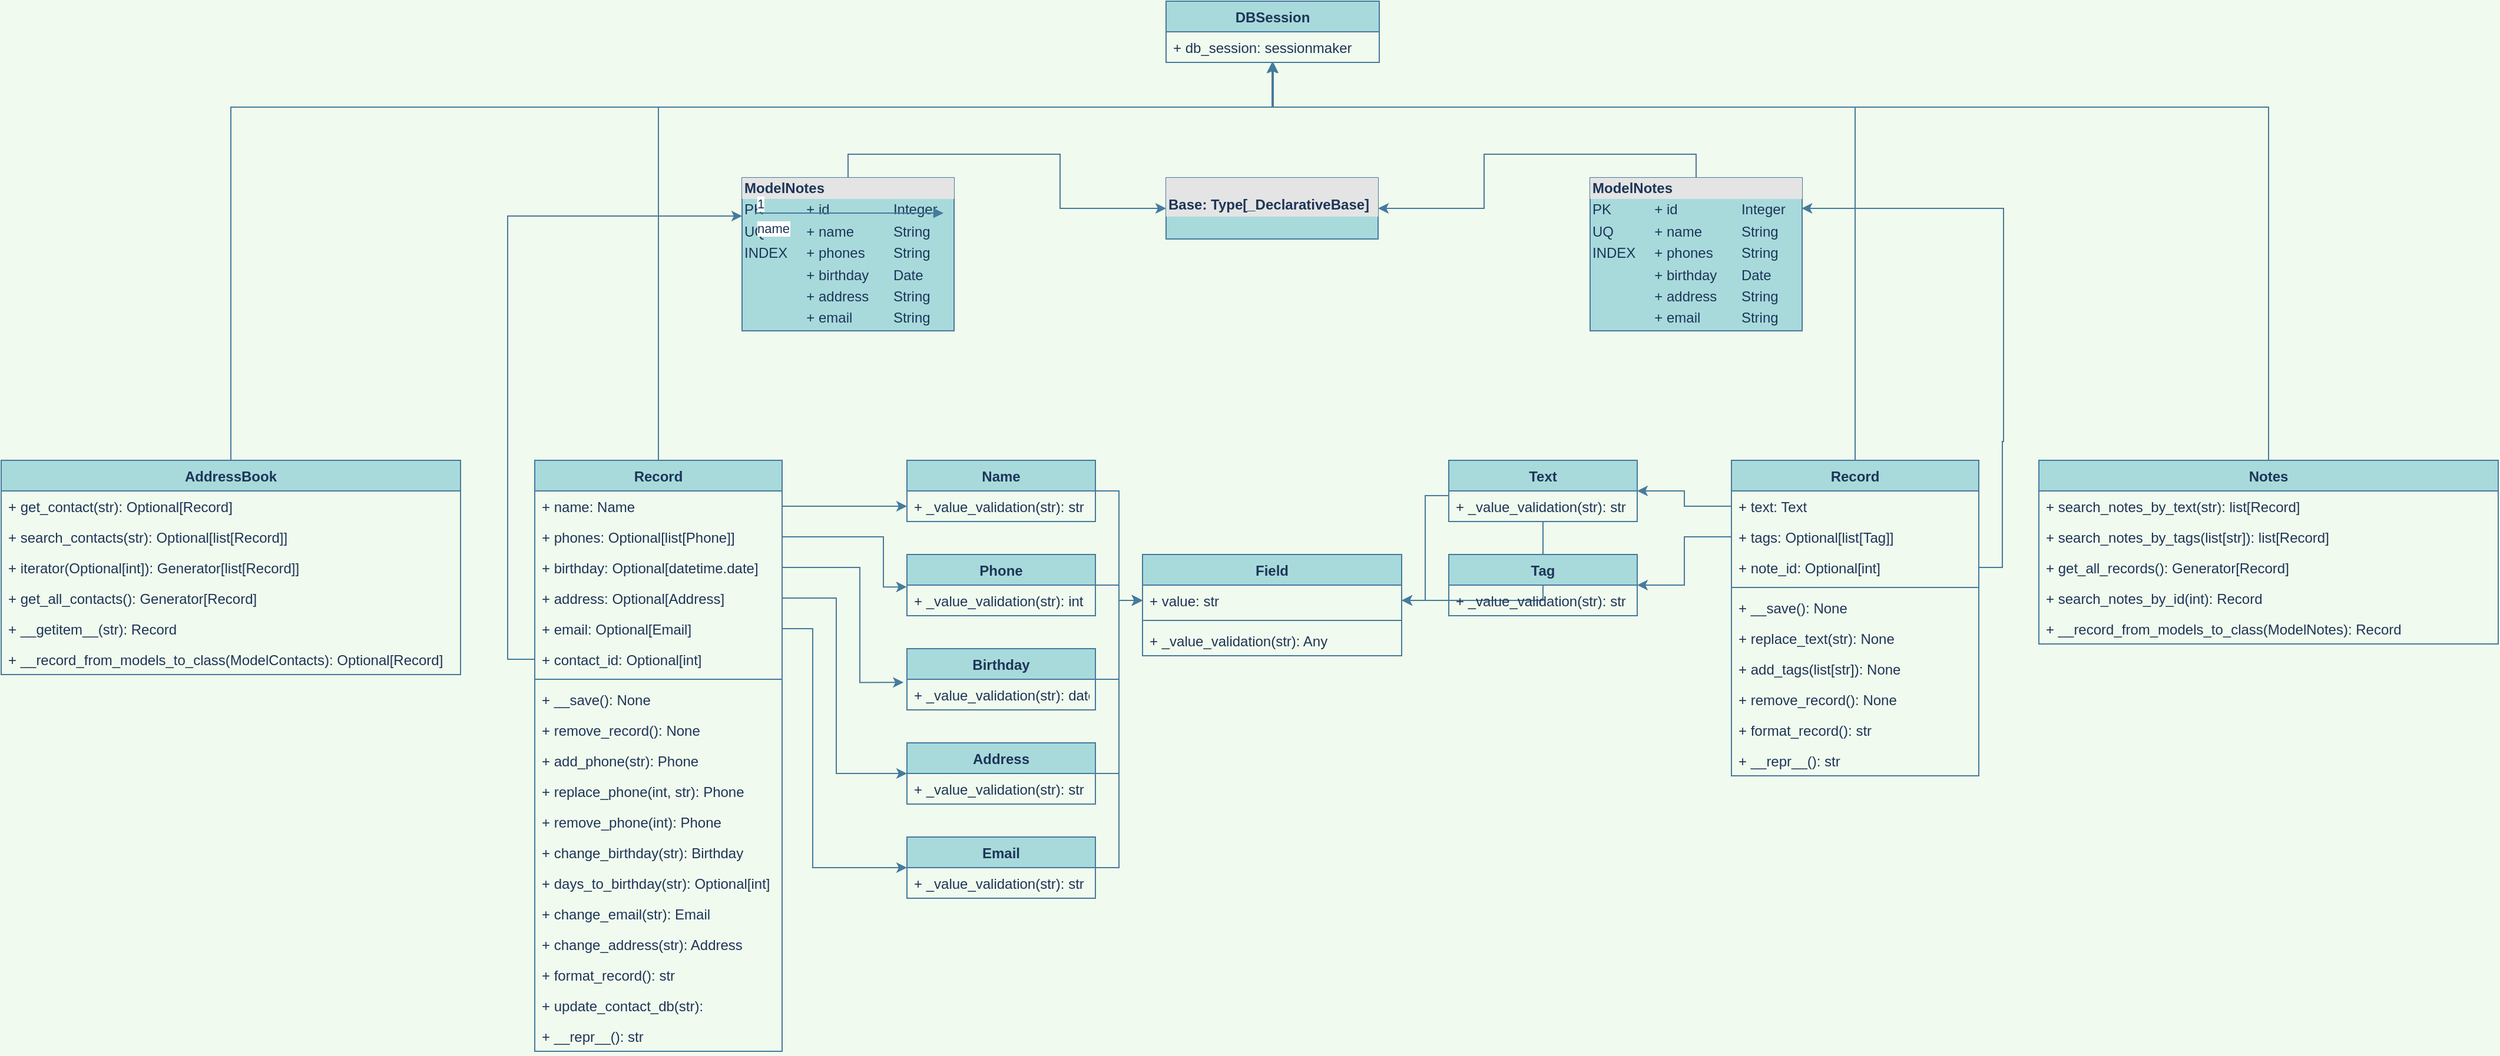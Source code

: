 <mxfile version="20.6.0" type="device"><diagram id="C5RBs43oDa-KdzZeNtuy" name="Page-1"><mxGraphModel dx="4287" dy="3099" grid="1" gridSize="10" guides="1" tooltips="1" connect="1" arrows="1" fold="1" page="1" pageScale="1" pageWidth="827" pageHeight="1169" background="#F1FAEE" math="0" shadow="0"><root><mxCell id="WIyWlLk6GJQsqaUBKTNV-0"/><mxCell id="WIyWlLk6GJQsqaUBKTNV-1" parent="WIyWlLk6GJQsqaUBKTNV-0"/><mxCell id="evgxuK5tAMG5qSB0Gubk-179" value="Field" style="swimlane;fontStyle=1;align=center;verticalAlign=top;childLayout=stackLayout;horizontal=1;startSize=26;horizontalStack=0;resizeParent=1;resizeParentMax=0;resizeLast=0;collapsible=1;marginBottom=0;rounded=0;fillColor=#A8DADC;strokeColor=#457B9D;fontColor=#1D3557;" vertex="1" parent="WIyWlLk6GJQsqaUBKTNV-1"><mxGeometry x="499" y="-630" width="220" height="86" as="geometry"><mxRectangle x="140" y="180" width="100" height="40" as="alternateBounds"/></mxGeometry></mxCell><mxCell id="evgxuK5tAMG5qSB0Gubk-180" value="+ value: str" style="text;strokeColor=none;fillColor=none;align=left;verticalAlign=top;spacingLeft=4;spacingRight=4;overflow=hidden;rotatable=0;points=[[0,0.5],[1,0.5]];portConstraint=eastwest;rounded=0;fontColor=#1D3557;" vertex="1" parent="evgxuK5tAMG5qSB0Gubk-179"><mxGeometry y="26" width="220" height="26" as="geometry"/></mxCell><mxCell id="evgxuK5tAMG5qSB0Gubk-181" value="" style="line;strokeWidth=1;fillColor=none;align=left;verticalAlign=middle;spacingTop=-1;spacingLeft=3;spacingRight=3;rotatable=0;labelPosition=right;points=[];portConstraint=eastwest;strokeColor=#457B9D;rounded=0;labelBackgroundColor=#F1FAEE;fontColor=#1D3557;" vertex="1" parent="evgxuK5tAMG5qSB0Gubk-179"><mxGeometry y="52" width="220" height="8" as="geometry"/></mxCell><mxCell id="evgxuK5tAMG5qSB0Gubk-182" value="+ _value_validation(str): Any" style="text;strokeColor=none;fillColor=none;align=left;verticalAlign=top;spacingLeft=4;spacingRight=4;overflow=hidden;rotatable=0;points=[[0,0.5],[1,0.5]];portConstraint=eastwest;rounded=0;fontColor=#1D3557;" vertex="1" parent="evgxuK5tAMG5qSB0Gubk-179"><mxGeometry y="60" width="220" height="26" as="geometry"/></mxCell><mxCell id="evgxuK5tAMG5qSB0Gubk-222" style="edgeStyle=orthogonalEdgeStyle;rounded=0;orthogonalLoop=1;jettySize=auto;html=1;entryX=0;entryY=0.5;entryDx=0;entryDy=0;labelBackgroundColor=#F1FAEE;strokeColor=#457B9D;fontColor=#1D3557;" edge="1" parent="WIyWlLk6GJQsqaUBKTNV-1" source="evgxuK5tAMG5qSB0Gubk-183" target="evgxuK5tAMG5qSB0Gubk-180"><mxGeometry relative="1" as="geometry"><Array as="points"><mxPoint x="479" y="-684"/><mxPoint x="479" y="-591"/></Array></mxGeometry></mxCell><mxCell id="evgxuK5tAMG5qSB0Gubk-183" value="Name" style="swimlane;fontStyle=1;align=center;verticalAlign=top;childLayout=stackLayout;horizontal=1;startSize=26;horizontalStack=0;resizeParent=1;resizeParentMax=0;resizeLast=0;collapsible=1;marginBottom=0;rounded=0;fillColor=#A8DADC;strokeColor=#457B9D;fontColor=#1D3557;" vertex="1" parent="WIyWlLk6GJQsqaUBKTNV-1"><mxGeometry x="299" y="-710" width="160" height="52" as="geometry"><mxRectangle x="140" y="180" width="100" height="40" as="alternateBounds"/></mxGeometry></mxCell><mxCell id="evgxuK5tAMG5qSB0Gubk-184" value="+ _value_validation(str): str" style="text;strokeColor=none;fillColor=none;align=left;verticalAlign=top;spacingLeft=4;spacingRight=4;overflow=hidden;rotatable=0;points=[[0,0.5],[1,0.5]];portConstraint=eastwest;rounded=0;fontColor=#1D3557;" vertex="1" parent="evgxuK5tAMG5qSB0Gubk-183"><mxGeometry y="26" width="160" height="26" as="geometry"/></mxCell><mxCell id="evgxuK5tAMG5qSB0Gubk-226" style="edgeStyle=orthogonalEdgeStyle;rounded=0;orthogonalLoop=1;jettySize=auto;html=1;entryX=0;entryY=0.5;entryDx=0;entryDy=0;labelBackgroundColor=#F1FAEE;strokeColor=#457B9D;fontColor=#1D3557;" edge="1" parent="WIyWlLk6GJQsqaUBKTNV-1" source="evgxuK5tAMG5qSB0Gubk-185" target="evgxuK5tAMG5qSB0Gubk-180"><mxGeometry relative="1" as="geometry"/></mxCell><mxCell id="evgxuK5tAMG5qSB0Gubk-185" value="Phone" style="swimlane;fontStyle=1;align=center;verticalAlign=top;childLayout=stackLayout;horizontal=1;startSize=26;horizontalStack=0;resizeParent=1;resizeParentMax=0;resizeLast=0;collapsible=1;marginBottom=0;rounded=0;fillColor=#A8DADC;strokeColor=#457B9D;fontColor=#1D3557;" vertex="1" parent="WIyWlLk6GJQsqaUBKTNV-1"><mxGeometry x="299" y="-630" width="160" height="52" as="geometry"><mxRectangle x="140" y="180" width="100" height="40" as="alternateBounds"/></mxGeometry></mxCell><mxCell id="evgxuK5tAMG5qSB0Gubk-186" value="+ _value_validation(str): int" style="text;strokeColor=none;fillColor=none;align=left;verticalAlign=top;spacingLeft=4;spacingRight=4;overflow=hidden;rotatable=0;points=[[0,0.5],[1,0.5]];portConstraint=eastwest;rounded=0;fontColor=#1D3557;" vertex="1" parent="evgxuK5tAMG5qSB0Gubk-185"><mxGeometry y="26" width="160" height="26" as="geometry"/></mxCell><mxCell id="evgxuK5tAMG5qSB0Gubk-227" style="edgeStyle=orthogonalEdgeStyle;rounded=0;orthogonalLoop=1;jettySize=auto;html=1;entryX=0;entryY=0.5;entryDx=0;entryDy=0;labelBackgroundColor=#F1FAEE;strokeColor=#457B9D;fontColor=#1D3557;" edge="1" parent="WIyWlLk6GJQsqaUBKTNV-1" source="evgxuK5tAMG5qSB0Gubk-187" target="evgxuK5tAMG5qSB0Gubk-180"><mxGeometry relative="1" as="geometry"><Array as="points"><mxPoint x="479" y="-524"/><mxPoint x="479" y="-591"/></Array></mxGeometry></mxCell><mxCell id="evgxuK5tAMG5qSB0Gubk-187" value="Birthday" style="swimlane;fontStyle=1;align=center;verticalAlign=top;childLayout=stackLayout;horizontal=1;startSize=26;horizontalStack=0;resizeParent=1;resizeParentMax=0;resizeLast=0;collapsible=1;marginBottom=0;rounded=0;fillColor=#A8DADC;strokeColor=#457B9D;fontColor=#1D3557;" vertex="1" parent="WIyWlLk6GJQsqaUBKTNV-1"><mxGeometry x="299" y="-550" width="160" height="52" as="geometry"><mxRectangle x="140" y="180" width="100" height="40" as="alternateBounds"/></mxGeometry></mxCell><mxCell id="evgxuK5tAMG5qSB0Gubk-188" value="+ _value_validation(str): datetime.date" style="text;strokeColor=none;fillColor=none;align=left;verticalAlign=top;spacingLeft=4;spacingRight=4;overflow=hidden;rotatable=0;points=[[0,0.5],[1,0.5]];portConstraint=eastwest;rounded=0;fontColor=#1D3557;" vertex="1" parent="evgxuK5tAMG5qSB0Gubk-187"><mxGeometry y="26" width="160" height="26" as="geometry"/></mxCell><mxCell id="evgxuK5tAMG5qSB0Gubk-228" style="edgeStyle=orthogonalEdgeStyle;rounded=0;orthogonalLoop=1;jettySize=auto;html=1;entryX=0;entryY=0.5;entryDx=0;entryDy=0;labelBackgroundColor=#F1FAEE;strokeColor=#457B9D;fontColor=#1D3557;" edge="1" parent="WIyWlLk6GJQsqaUBKTNV-1" source="evgxuK5tAMG5qSB0Gubk-189" target="evgxuK5tAMG5qSB0Gubk-180"><mxGeometry relative="1" as="geometry"><Array as="points"><mxPoint x="479" y="-444"/><mxPoint x="479" y="-591"/></Array></mxGeometry></mxCell><mxCell id="evgxuK5tAMG5qSB0Gubk-189" value="Address" style="swimlane;fontStyle=1;align=center;verticalAlign=top;childLayout=stackLayout;horizontal=1;startSize=26;horizontalStack=0;resizeParent=1;resizeParentMax=0;resizeLast=0;collapsible=1;marginBottom=0;rounded=0;fillColor=#A8DADC;strokeColor=#457B9D;fontColor=#1D3557;" vertex="1" parent="WIyWlLk6GJQsqaUBKTNV-1"><mxGeometry x="299" y="-470" width="160" height="52" as="geometry"><mxRectangle x="140" y="180" width="100" height="40" as="alternateBounds"/></mxGeometry></mxCell><mxCell id="evgxuK5tAMG5qSB0Gubk-190" value="+ _value_validation(str): str" style="text;strokeColor=none;fillColor=none;align=left;verticalAlign=top;spacingLeft=4;spacingRight=4;overflow=hidden;rotatable=0;points=[[0,0.5],[1,0.5]];portConstraint=eastwest;rounded=0;fontColor=#1D3557;" vertex="1" parent="evgxuK5tAMG5qSB0Gubk-189"><mxGeometry y="26" width="160" height="26" as="geometry"/></mxCell><mxCell id="evgxuK5tAMG5qSB0Gubk-229" style="edgeStyle=orthogonalEdgeStyle;rounded=0;orthogonalLoop=1;jettySize=auto;html=1;entryX=0;entryY=0.5;entryDx=0;entryDy=0;labelBackgroundColor=#F1FAEE;strokeColor=#457B9D;fontColor=#1D3557;" edge="1" parent="WIyWlLk6GJQsqaUBKTNV-1" source="evgxuK5tAMG5qSB0Gubk-191" target="evgxuK5tAMG5qSB0Gubk-180"><mxGeometry relative="1" as="geometry"><Array as="points"><mxPoint x="479" y="-364"/><mxPoint x="479" y="-591"/></Array></mxGeometry></mxCell><mxCell id="evgxuK5tAMG5qSB0Gubk-191" value="Email" style="swimlane;fontStyle=1;align=center;verticalAlign=top;childLayout=stackLayout;horizontal=1;startSize=26;horizontalStack=0;resizeParent=1;resizeParentMax=0;resizeLast=0;collapsible=1;marginBottom=0;rounded=0;fillColor=#A8DADC;strokeColor=#457B9D;fontColor=#1D3557;" vertex="1" parent="WIyWlLk6GJQsqaUBKTNV-1"><mxGeometry x="299" y="-390" width="160" height="52" as="geometry"><mxRectangle x="140" y="180" width="100" height="40" as="alternateBounds"/></mxGeometry></mxCell><mxCell id="evgxuK5tAMG5qSB0Gubk-192" value="+ _value_validation(str): str" style="text;strokeColor=none;fillColor=none;align=left;verticalAlign=top;spacingLeft=4;spacingRight=4;overflow=hidden;rotatable=0;points=[[0,0.5],[1,0.5]];portConstraint=eastwest;rounded=0;fontColor=#1D3557;" vertex="1" parent="evgxuK5tAMG5qSB0Gubk-191"><mxGeometry y="26" width="160" height="26" as="geometry"/></mxCell><mxCell id="evgxuK5tAMG5qSB0Gubk-230" style="edgeStyle=orthogonalEdgeStyle;rounded=0;orthogonalLoop=1;jettySize=auto;html=1;entryX=1;entryY=0.5;entryDx=0;entryDy=0;strokeColor=#457B9D;fontColor=#1D3557;fillColor=#A8DADC;labelBackgroundColor=#F1FAEE;" edge="1" parent="WIyWlLk6GJQsqaUBKTNV-1" source="evgxuK5tAMG5qSB0Gubk-193" target="evgxuK5tAMG5qSB0Gubk-180"><mxGeometry relative="1" as="geometry"/></mxCell><mxCell id="evgxuK5tAMG5qSB0Gubk-231" style="edgeStyle=orthogonalEdgeStyle;rounded=0;orthogonalLoop=1;jettySize=auto;html=1;entryX=1;entryY=0.5;entryDx=0;entryDy=0;strokeColor=#457B9D;fontColor=#1D3557;fillColor=#A8DADC;labelBackgroundColor=#F1FAEE;" edge="1" parent="WIyWlLk6GJQsqaUBKTNV-1" source="evgxuK5tAMG5qSB0Gubk-193" target="evgxuK5tAMG5qSB0Gubk-180"><mxGeometry relative="1" as="geometry"><Array as="points"><mxPoint x="739" y="-680"/><mxPoint x="739" y="-591"/></Array></mxGeometry></mxCell><mxCell id="evgxuK5tAMG5qSB0Gubk-193" value="Text" style="swimlane;fontStyle=1;align=center;verticalAlign=top;childLayout=stackLayout;horizontal=1;startSize=26;horizontalStack=0;resizeParent=1;resizeParentMax=0;resizeLast=0;collapsible=1;marginBottom=0;rounded=0;fillColor=#A8DADC;strokeColor=#457B9D;fontColor=#1D3557;" vertex="1" parent="WIyWlLk6GJQsqaUBKTNV-1"><mxGeometry x="759" y="-710" width="160" height="52" as="geometry"><mxRectangle x="140" y="180" width="100" height="40" as="alternateBounds"/></mxGeometry></mxCell><mxCell id="evgxuK5tAMG5qSB0Gubk-194" value="+ _value_validation(str): str" style="text;strokeColor=none;fillColor=none;align=left;verticalAlign=top;spacingLeft=4;spacingRight=4;overflow=hidden;rotatable=0;points=[[0,0.5],[1,0.5]];portConstraint=eastwest;rounded=0;fontColor=#1D3557;" vertex="1" parent="evgxuK5tAMG5qSB0Gubk-193"><mxGeometry y="26" width="160" height="26" as="geometry"/></mxCell><mxCell id="evgxuK5tAMG5qSB0Gubk-195" value="Tag" style="swimlane;fontStyle=1;align=center;verticalAlign=top;childLayout=stackLayout;horizontal=1;startSize=26;horizontalStack=0;resizeParent=1;resizeParentMax=0;resizeLast=0;collapsible=1;marginBottom=0;rounded=0;fillColor=#A8DADC;strokeColor=#457B9D;fontColor=#1D3557;" vertex="1" parent="WIyWlLk6GJQsqaUBKTNV-1"><mxGeometry x="759" y="-630" width="160" height="52" as="geometry"><mxRectangle x="140" y="180" width="100" height="40" as="alternateBounds"/></mxGeometry></mxCell><mxCell id="evgxuK5tAMG5qSB0Gubk-196" value="+ _value_validation(str): str" style="text;strokeColor=none;fillColor=none;align=left;verticalAlign=top;spacingLeft=4;spacingRight=4;overflow=hidden;rotatable=0;points=[[0,0.5],[1,0.5]];portConstraint=eastwest;rounded=0;fontColor=#1D3557;" vertex="1" parent="evgxuK5tAMG5qSB0Gubk-195"><mxGeometry y="26" width="160" height="26" as="geometry"/></mxCell><mxCell id="evgxuK5tAMG5qSB0Gubk-317" style="edgeStyle=orthogonalEdgeStyle;rounded=0;orthogonalLoop=1;jettySize=auto;html=1;strokeColor=#457B9D;fontColor=#1D3557;fillColor=#A8DADC;" edge="1" parent="WIyWlLk6GJQsqaUBKTNV-1" source="evgxuK5tAMG5qSB0Gubk-197" target="evgxuK5tAMG5qSB0Gubk-302"><mxGeometry relative="1" as="geometry"><Array as="points"><mxPoint x="88" y="-1010"/><mxPoint x="609" y="-1010"/></Array></mxGeometry></mxCell><mxCell id="evgxuK5tAMG5qSB0Gubk-197" value="Record" style="swimlane;fontStyle=1;align=center;verticalAlign=top;childLayout=stackLayout;horizontal=1;startSize=26;horizontalStack=0;resizeParent=1;resizeParentMax=0;resizeLast=0;collapsible=1;marginBottom=0;fillColor=#A8DADC;strokeColor=#457B9D;fontColor=#1D3557;" vertex="1" parent="WIyWlLk6GJQsqaUBKTNV-1"><mxGeometry x="-17" y="-710" width="210" height="502" as="geometry"/></mxCell><mxCell id="evgxuK5tAMG5qSB0Gubk-198" value="+ name: Name" style="text;strokeColor=none;fillColor=none;align=left;verticalAlign=top;spacingLeft=4;spacingRight=4;overflow=hidden;rotatable=0;points=[[0,0.5],[1,0.5]];portConstraint=eastwest;fontColor=#1D3557;" vertex="1" parent="evgxuK5tAMG5qSB0Gubk-197"><mxGeometry y="26" width="210" height="26" as="geometry"/></mxCell><mxCell id="evgxuK5tAMG5qSB0Gubk-199" value="+ phones: Optional[list[Phone]]" style="text;strokeColor=none;fillColor=none;align=left;verticalAlign=top;spacingLeft=4;spacingRight=4;overflow=hidden;rotatable=0;points=[[0,0.5],[1,0.5]];portConstraint=eastwest;fontColor=#1D3557;" vertex="1" parent="evgxuK5tAMG5qSB0Gubk-197"><mxGeometry y="52" width="210" height="26" as="geometry"/></mxCell><mxCell id="evgxuK5tAMG5qSB0Gubk-200" value="+ birthday: Optional[datetime.date]" style="text;strokeColor=none;fillColor=none;align=left;verticalAlign=top;spacingLeft=4;spacingRight=4;overflow=hidden;rotatable=0;points=[[0,0.5],[1,0.5]];portConstraint=eastwest;fontColor=#1D3557;" vertex="1" parent="evgxuK5tAMG5qSB0Gubk-197"><mxGeometry y="78" width="210" height="26" as="geometry"/></mxCell><mxCell id="evgxuK5tAMG5qSB0Gubk-201" value="+ address: Optional[Address]" style="text;strokeColor=none;fillColor=none;align=left;verticalAlign=top;spacingLeft=4;spacingRight=4;overflow=hidden;rotatable=0;points=[[0,0.5],[1,0.5]];portConstraint=eastwest;fontColor=#1D3557;" vertex="1" parent="evgxuK5tAMG5qSB0Gubk-197"><mxGeometry y="104" width="210" height="26" as="geometry"/></mxCell><mxCell id="evgxuK5tAMG5qSB0Gubk-202" value="+ email: Optional[Email]" style="text;strokeColor=none;fillColor=none;align=left;verticalAlign=top;spacingLeft=4;spacingRight=4;overflow=hidden;rotatable=0;points=[[0,0.5],[1,0.5]];portConstraint=eastwest;fontColor=#1D3557;" vertex="1" parent="evgxuK5tAMG5qSB0Gubk-197"><mxGeometry y="130" width="210" height="26" as="geometry"/></mxCell><mxCell id="evgxuK5tAMG5qSB0Gubk-203" value="+ contact_id: Optional[int]" style="text;strokeColor=none;fillColor=none;align=left;verticalAlign=top;spacingLeft=4;spacingRight=4;overflow=hidden;rotatable=0;points=[[0,0.5],[1,0.5]];portConstraint=eastwest;fontColor=#1D3557;" vertex="1" parent="evgxuK5tAMG5qSB0Gubk-197"><mxGeometry y="156" width="210" height="26" as="geometry"/></mxCell><mxCell id="evgxuK5tAMG5qSB0Gubk-204" value="" style="line;strokeWidth=1;fillColor=none;align=left;verticalAlign=middle;spacingTop=-1;spacingLeft=3;spacingRight=3;rotatable=0;labelPosition=right;points=[];portConstraint=eastwest;strokeColor=#457B9D;labelBackgroundColor=#F1FAEE;fontColor=#1D3557;" vertex="1" parent="evgxuK5tAMG5qSB0Gubk-197"><mxGeometry y="182" width="210" height="8" as="geometry"/></mxCell><mxCell id="evgxuK5tAMG5qSB0Gubk-205" value="+ __save(): None" style="text;strokeColor=none;fillColor=none;align=left;verticalAlign=top;spacingLeft=4;spacingRight=4;overflow=hidden;rotatable=0;points=[[0,0.5],[1,0.5]];portConstraint=eastwest;fontColor=#1D3557;" vertex="1" parent="evgxuK5tAMG5qSB0Gubk-197"><mxGeometry y="190" width="210" height="26" as="geometry"/></mxCell><mxCell id="evgxuK5tAMG5qSB0Gubk-206" value="+ remove_record(): None" style="text;strokeColor=none;fillColor=none;align=left;verticalAlign=top;spacingLeft=4;spacingRight=4;overflow=hidden;rotatable=0;points=[[0,0.5],[1,0.5]];portConstraint=eastwest;fontColor=#1D3557;" vertex="1" parent="evgxuK5tAMG5qSB0Gubk-197"><mxGeometry y="216" width="210" height="26" as="geometry"/></mxCell><mxCell id="evgxuK5tAMG5qSB0Gubk-207" value="+ add_phone(str): Phone" style="text;strokeColor=none;fillColor=none;align=left;verticalAlign=top;spacingLeft=4;spacingRight=4;overflow=hidden;rotatable=0;points=[[0,0.5],[1,0.5]];portConstraint=eastwest;fontColor=#1D3557;" vertex="1" parent="evgxuK5tAMG5qSB0Gubk-197"><mxGeometry y="242" width="210" height="26" as="geometry"/></mxCell><mxCell id="evgxuK5tAMG5qSB0Gubk-208" value="+ replace_phone(int, str): Phone" style="text;strokeColor=none;fillColor=none;align=left;verticalAlign=top;spacingLeft=4;spacingRight=4;overflow=hidden;rotatable=0;points=[[0,0.5],[1,0.5]];portConstraint=eastwest;fontColor=#1D3557;" vertex="1" parent="evgxuK5tAMG5qSB0Gubk-197"><mxGeometry y="268" width="210" height="26" as="geometry"/></mxCell><mxCell id="evgxuK5tAMG5qSB0Gubk-209" value="+ remove_phone(int): Phone" style="text;strokeColor=none;fillColor=none;align=left;verticalAlign=top;spacingLeft=4;spacingRight=4;overflow=hidden;rotatable=0;points=[[0,0.5],[1,0.5]];portConstraint=eastwest;fontColor=#1D3557;" vertex="1" parent="evgxuK5tAMG5qSB0Gubk-197"><mxGeometry y="294" width="210" height="26" as="geometry"/></mxCell><mxCell id="evgxuK5tAMG5qSB0Gubk-210" value="+ change_birthday(str): Birthday" style="text;strokeColor=none;fillColor=none;align=left;verticalAlign=top;spacingLeft=4;spacingRight=4;overflow=hidden;rotatable=0;points=[[0,0.5],[1,0.5]];portConstraint=eastwest;fontColor=#1D3557;" vertex="1" parent="evgxuK5tAMG5qSB0Gubk-197"><mxGeometry y="320" width="210" height="26" as="geometry"/></mxCell><mxCell id="evgxuK5tAMG5qSB0Gubk-211" value="+ days_to_birthday(str): Optional[int]" style="text;strokeColor=none;fillColor=none;align=left;verticalAlign=top;spacingLeft=4;spacingRight=4;overflow=hidden;rotatable=0;points=[[0,0.5],[1,0.5]];portConstraint=eastwest;fontColor=#1D3557;" vertex="1" parent="evgxuK5tAMG5qSB0Gubk-197"><mxGeometry y="346" width="210" height="26" as="geometry"/></mxCell><mxCell id="evgxuK5tAMG5qSB0Gubk-212" value="+ change_email(str): Email" style="text;strokeColor=none;fillColor=none;align=left;verticalAlign=top;spacingLeft=4;spacingRight=4;overflow=hidden;rotatable=0;points=[[0,0.5],[1,0.5]];portConstraint=eastwest;fontColor=#1D3557;" vertex="1" parent="evgxuK5tAMG5qSB0Gubk-197"><mxGeometry y="372" width="210" height="26" as="geometry"/></mxCell><mxCell id="evgxuK5tAMG5qSB0Gubk-213" value="+ change_address(str): Address" style="text;strokeColor=none;fillColor=none;align=left;verticalAlign=top;spacingLeft=4;spacingRight=4;overflow=hidden;rotatable=0;points=[[0,0.5],[1,0.5]];portConstraint=eastwest;fontColor=#1D3557;" vertex="1" parent="evgxuK5tAMG5qSB0Gubk-197"><mxGeometry y="398" width="210" height="26" as="geometry"/></mxCell><mxCell id="evgxuK5tAMG5qSB0Gubk-214" value="+ format_record(): str" style="text;strokeColor=none;fillColor=none;align=left;verticalAlign=top;spacingLeft=4;spacingRight=4;overflow=hidden;rotatable=0;points=[[0,0.5],[1,0.5]];portConstraint=eastwest;fontColor=#1D3557;" vertex="1" parent="evgxuK5tAMG5qSB0Gubk-197"><mxGeometry y="424" width="210" height="26" as="geometry"/></mxCell><mxCell id="evgxuK5tAMG5qSB0Gubk-215" value="+ update_contact_db(str): " style="text;strokeColor=none;fillColor=none;align=left;verticalAlign=top;spacingLeft=4;spacingRight=4;overflow=hidden;rotatable=0;points=[[0,0.5],[1,0.5]];portConstraint=eastwest;fontColor=#1D3557;" vertex="1" parent="evgxuK5tAMG5qSB0Gubk-197"><mxGeometry y="450" width="210" height="26" as="geometry"/></mxCell><mxCell id="evgxuK5tAMG5qSB0Gubk-216" value="+ __repr__(): str" style="text;strokeColor=none;fillColor=none;align=left;verticalAlign=top;spacingLeft=4;spacingRight=4;overflow=hidden;rotatable=0;points=[[0,0.5],[1,0.5]];portConstraint=eastwest;fontColor=#1D3557;" vertex="1" parent="evgxuK5tAMG5qSB0Gubk-197"><mxGeometry y="476" width="210" height="26" as="geometry"/></mxCell><mxCell id="evgxuK5tAMG5qSB0Gubk-217" style="edgeStyle=orthogonalEdgeStyle;rounded=0;orthogonalLoop=1;jettySize=auto;html=1;entryX=0;entryY=0.5;entryDx=0;entryDy=0;labelBackgroundColor=#F1FAEE;strokeColor=#457B9D;fontColor=#1D3557;" edge="1" parent="WIyWlLk6GJQsqaUBKTNV-1" source="evgxuK5tAMG5qSB0Gubk-198" target="evgxuK5tAMG5qSB0Gubk-184"><mxGeometry relative="1" as="geometry"/></mxCell><mxCell id="evgxuK5tAMG5qSB0Gubk-218" style="edgeStyle=orthogonalEdgeStyle;rounded=0;orthogonalLoop=1;jettySize=auto;html=1;entryX=-0.001;entryY=0.061;entryDx=0;entryDy=0;entryPerimeter=0;labelBackgroundColor=#F1FAEE;strokeColor=#457B9D;fontColor=#1D3557;" edge="1" parent="WIyWlLk6GJQsqaUBKTNV-1" source="evgxuK5tAMG5qSB0Gubk-199" target="evgxuK5tAMG5qSB0Gubk-186"><mxGeometry relative="1" as="geometry"><Array as="points"><mxPoint x="279" y="-645"/><mxPoint x="279" y="-602"/></Array></mxGeometry></mxCell><mxCell id="evgxuK5tAMG5qSB0Gubk-219" style="edgeStyle=orthogonalEdgeStyle;rounded=0;orthogonalLoop=1;jettySize=auto;html=1;entryX=-0.018;entryY=0.103;entryDx=0;entryDy=0;entryPerimeter=0;labelBackgroundColor=#F1FAEE;strokeColor=#457B9D;fontColor=#1D3557;" edge="1" parent="WIyWlLk6GJQsqaUBKTNV-1" source="evgxuK5tAMG5qSB0Gubk-200" target="evgxuK5tAMG5qSB0Gubk-188"><mxGeometry relative="1" as="geometry"><Array as="points"><mxPoint x="259" y="-619"/><mxPoint x="259" y="-521"/></Array></mxGeometry></mxCell><mxCell id="evgxuK5tAMG5qSB0Gubk-220" style="edgeStyle=orthogonalEdgeStyle;rounded=0;orthogonalLoop=1;jettySize=auto;html=1;entryX=0;entryY=0.5;entryDx=0;entryDy=0;labelBackgroundColor=#F1FAEE;strokeColor=#457B9D;fontColor=#1D3557;" edge="1" parent="WIyWlLk6GJQsqaUBKTNV-1" source="evgxuK5tAMG5qSB0Gubk-201" target="evgxuK5tAMG5qSB0Gubk-189"><mxGeometry relative="1" as="geometry"><Array as="points"><mxPoint x="239" y="-593"/><mxPoint x="239" y="-444"/></Array></mxGeometry></mxCell><mxCell id="evgxuK5tAMG5qSB0Gubk-221" style="edgeStyle=orthogonalEdgeStyle;rounded=0;orthogonalLoop=1;jettySize=auto;html=1;entryX=0;entryY=0.5;entryDx=0;entryDy=0;labelBackgroundColor=#F1FAEE;strokeColor=#457B9D;fontColor=#1D3557;" edge="1" parent="WIyWlLk6GJQsqaUBKTNV-1" source="evgxuK5tAMG5qSB0Gubk-202" target="evgxuK5tAMG5qSB0Gubk-191"><mxGeometry relative="1" as="geometry"><Array as="points"><mxPoint x="219" y="-567"/><mxPoint x="219" y="-364"/></Array></mxGeometry></mxCell><mxCell id="evgxuK5tAMG5qSB0Gubk-232" value="&lt;div style=&quot;box-sizing:border-box;width:100%;background:#e4e4e4;padding:2px;&quot;&gt;&lt;b&gt;&lt;br&gt;Base:&amp;nbsp;Type[_DeclarativeBase]&lt;/b&gt;&lt;table style=&quot;width:100%;font-size:1em;&quot; cellpadding=&quot;2&quot; cellspacing=&quot;0&quot;&gt;&lt;/table&gt;&lt;/div&gt;" style="verticalAlign=top;align=left;overflow=fill;html=1;fillColor=#A8DADC;strokeColor=#457B9D;fontColor=#1D3557;" vertex="1" parent="WIyWlLk6GJQsqaUBKTNV-1"><mxGeometry x="519" y="-950" width="180" height="52" as="geometry"/></mxCell><mxCell id="evgxuK5tAMG5qSB0Gubk-237" style="edgeStyle=orthogonalEdgeStyle;rounded=0;orthogonalLoop=1;jettySize=auto;html=1;entryX=0;entryY=0.5;entryDx=0;entryDy=0;strokeColor=#457B9D;fontColor=#1D3557;fillColor=#A8DADC;labelBackgroundColor=#F1FAEE;" edge="1" parent="WIyWlLk6GJQsqaUBKTNV-1" source="evgxuK5tAMG5qSB0Gubk-235" target="evgxuK5tAMG5qSB0Gubk-232"><mxGeometry relative="1" as="geometry"><Array as="points"><mxPoint x="249" y="-970"/><mxPoint x="429" y="-970"/><mxPoint x="429" y="-924"/></Array></mxGeometry></mxCell><mxCell id="evgxuK5tAMG5qSB0Gubk-235" value="&lt;div style=&quot;box-sizing:border-box;width:100%;background:#e4e4e4;padding:2px;&quot;&gt;&lt;b&gt;ModelNotes&lt;/b&gt;&lt;/div&gt;&lt;table style=&quot;width:100%;font-size:1em;&quot; cellpadding=&quot;2&quot; cellspacing=&quot;0&quot;&gt;&lt;tbody&gt;&lt;tr&gt;&lt;td&gt;PK&lt;/td&gt;&lt;td&gt;+ id&lt;br&gt;&lt;/td&gt;&lt;td&gt;Integer&lt;/td&gt;&lt;/tr&gt;&lt;tr&gt;&lt;td&gt;UQ&lt;/td&gt;&lt;td&gt;+ name&lt;/td&gt;&lt;td&gt;String&lt;/td&gt;&lt;/tr&gt;&lt;tr&gt;&lt;td&gt;INDEX&lt;/td&gt;&lt;td&gt;+ phones&lt;/td&gt;&lt;td&gt;String&lt;br&gt;&lt;/td&gt;&lt;/tr&gt;&lt;tr&gt;&lt;td&gt;&lt;br&gt;&lt;/td&gt;&lt;td&gt;+ birthday&lt;/td&gt;&lt;td&gt;Date&lt;/td&gt;&lt;/tr&gt;&lt;tr&gt;&lt;td&gt;&lt;br&gt;&lt;/td&gt;&lt;td&gt;+ address&lt;/td&gt;&lt;td&gt;String&lt;/td&gt;&lt;/tr&gt;&lt;tr&gt;&lt;td&gt;&lt;br&gt;&lt;/td&gt;&lt;td&gt;+ email&lt;/td&gt;&lt;td&gt;String&lt;/td&gt;&lt;/tr&gt;&lt;/tbody&gt;&lt;/table&gt;" style="verticalAlign=top;align=left;overflow=fill;html=1;rounded=0;fillColor=#A8DADC;strokeColor=#457B9D;fontColor=#1D3557;" vertex="1" parent="WIyWlLk6GJQsqaUBKTNV-1"><mxGeometry x="159" y="-950" width="180" height="130" as="geometry"/></mxCell><mxCell id="evgxuK5tAMG5qSB0Gubk-238" style="edgeStyle=orthogonalEdgeStyle;rounded=0;orthogonalLoop=1;jettySize=auto;html=1;entryX=1;entryY=0.5;entryDx=0;entryDy=0;strokeColor=#457B9D;fontColor=#1D3557;fillColor=#A8DADC;labelBackgroundColor=#F1FAEE;" edge="1" parent="WIyWlLk6GJQsqaUBKTNV-1" source="evgxuK5tAMG5qSB0Gubk-236" target="evgxuK5tAMG5qSB0Gubk-232"><mxGeometry relative="1" as="geometry"><Array as="points"><mxPoint x="969" y="-970"/><mxPoint x="789" y="-970"/><mxPoint x="789" y="-924"/></Array></mxGeometry></mxCell><mxCell id="evgxuK5tAMG5qSB0Gubk-236" value="&lt;div style=&quot;box-sizing:border-box;width:100%;background:#e4e4e4;padding:2px;&quot;&gt;&lt;b&gt;ModelNotes&lt;/b&gt;&lt;/div&gt;&lt;table style=&quot;width:100%;font-size:1em;&quot; cellpadding=&quot;2&quot; cellspacing=&quot;0&quot;&gt;&lt;tbody&gt;&lt;tr&gt;&lt;td&gt;PK&lt;/td&gt;&lt;td&gt;+ id&lt;br&gt;&lt;/td&gt;&lt;td&gt;Integer&lt;/td&gt;&lt;/tr&gt;&lt;tr&gt;&lt;td&gt;UQ&lt;/td&gt;&lt;td&gt;+ name&lt;/td&gt;&lt;td&gt;String&lt;/td&gt;&lt;/tr&gt;&lt;tr&gt;&lt;td&gt;INDEX&lt;/td&gt;&lt;td&gt;+ phones&lt;/td&gt;&lt;td&gt;String&lt;br&gt;&lt;/td&gt;&lt;/tr&gt;&lt;tr&gt;&lt;td&gt;&lt;br&gt;&lt;/td&gt;&lt;td&gt;+ birthday&lt;/td&gt;&lt;td&gt;Date&lt;/td&gt;&lt;/tr&gt;&lt;tr&gt;&lt;td&gt;&lt;br&gt;&lt;/td&gt;&lt;td&gt;+ address&lt;/td&gt;&lt;td&gt;String&lt;/td&gt;&lt;/tr&gt;&lt;tr&gt;&lt;td&gt;&lt;br&gt;&lt;/td&gt;&lt;td&gt;+ email&lt;/td&gt;&lt;td&gt;String&lt;/td&gt;&lt;/tr&gt;&lt;/tbody&gt;&lt;/table&gt;" style="verticalAlign=top;align=left;overflow=fill;html=1;rounded=0;fillColor=#A8DADC;strokeColor=#457B9D;fontColor=#1D3557;" vertex="1" parent="WIyWlLk6GJQsqaUBKTNV-1"><mxGeometry x="879" y="-950" width="180" height="130" as="geometry"/></mxCell><mxCell id="evgxuK5tAMG5qSB0Gubk-239" style="edgeStyle=orthogonalEdgeStyle;rounded=0;orthogonalLoop=1;jettySize=auto;html=1;entryX=0;entryY=0.25;entryDx=0;entryDy=0;strokeColor=#457B9D;fontColor=#1D3557;fillColor=#A8DADC;labelBackgroundColor=#F1FAEE;" edge="1" parent="WIyWlLk6GJQsqaUBKTNV-1" source="evgxuK5tAMG5qSB0Gubk-203" target="evgxuK5tAMG5qSB0Gubk-235"><mxGeometry relative="1" as="geometry"><Array as="points"><mxPoint x="-40" y="-541"/><mxPoint x="-40" y="-918"/></Array></mxGeometry></mxCell><mxCell id="evgxuK5tAMG5qSB0Gubk-316" style="edgeStyle=orthogonalEdgeStyle;rounded=0;orthogonalLoop=1;jettySize=auto;html=1;strokeColor=#457B9D;fontColor=#1D3557;fillColor=#A8DADC;" edge="1" parent="WIyWlLk6GJQsqaUBKTNV-1" source="evgxuK5tAMG5qSB0Gubk-241" target="evgxuK5tAMG5qSB0Gubk-302"><mxGeometry relative="1" as="geometry"><Array as="points"><mxPoint x="1104" y="-1010"/><mxPoint x="609" y="-1010"/></Array></mxGeometry></mxCell><mxCell id="evgxuK5tAMG5qSB0Gubk-241" value="Record" style="swimlane;fontStyle=1;align=center;verticalAlign=top;childLayout=stackLayout;horizontal=1;startSize=26;horizontalStack=0;resizeParent=1;resizeParentMax=0;resizeLast=0;collapsible=1;marginBottom=0;fillColor=#A8DADC;strokeColor=#457B9D;fontColor=#1D3557;" vertex="1" parent="WIyWlLk6GJQsqaUBKTNV-1"><mxGeometry x="999" y="-710" width="210" height="268" as="geometry"/></mxCell><mxCell id="evgxuK5tAMG5qSB0Gubk-242" value="+ text: Text" style="text;strokeColor=none;fillColor=none;align=left;verticalAlign=top;spacingLeft=4;spacingRight=4;overflow=hidden;rotatable=0;points=[[0,0.5],[1,0.5]];portConstraint=eastwest;fontColor=#1D3557;" vertex="1" parent="evgxuK5tAMG5qSB0Gubk-241"><mxGeometry y="26" width="210" height="26" as="geometry"/></mxCell><mxCell id="evgxuK5tAMG5qSB0Gubk-243" value="+ tags: Optional[list[Tag]]" style="text;strokeColor=none;fillColor=none;align=left;verticalAlign=top;spacingLeft=4;spacingRight=4;overflow=hidden;rotatable=0;points=[[0,0.5],[1,0.5]];portConstraint=eastwest;fontColor=#1D3557;" vertex="1" parent="evgxuK5tAMG5qSB0Gubk-241"><mxGeometry y="52" width="210" height="26" as="geometry"/></mxCell><mxCell id="evgxuK5tAMG5qSB0Gubk-244" value="+ note_id: Optional[int]" style="text;strokeColor=none;fillColor=none;align=left;verticalAlign=top;spacingLeft=4;spacingRight=4;overflow=hidden;rotatable=0;points=[[0,0.5],[1,0.5]];portConstraint=eastwest;fontColor=#1D3557;" vertex="1" parent="evgxuK5tAMG5qSB0Gubk-241"><mxGeometry y="78" width="210" height="26" as="geometry"/></mxCell><mxCell id="evgxuK5tAMG5qSB0Gubk-245" value="" style="line;strokeWidth=1;fillColor=none;align=left;verticalAlign=middle;spacingTop=-1;spacingLeft=3;spacingRight=3;rotatable=0;labelPosition=right;points=[];portConstraint=eastwest;strokeColor=#457B9D;labelBackgroundColor=#F1FAEE;fontColor=#1D3557;" vertex="1" parent="evgxuK5tAMG5qSB0Gubk-241"><mxGeometry y="104" width="210" height="8" as="geometry"/></mxCell><mxCell id="evgxuK5tAMG5qSB0Gubk-246" value="+ __save(): None" style="text;strokeColor=none;fillColor=none;align=left;verticalAlign=top;spacingLeft=4;spacingRight=4;overflow=hidden;rotatable=0;points=[[0,0.5],[1,0.5]];portConstraint=eastwest;fontColor=#1D3557;" vertex="1" parent="evgxuK5tAMG5qSB0Gubk-241"><mxGeometry y="112" width="210" height="26" as="geometry"/></mxCell><mxCell id="evgxuK5tAMG5qSB0Gubk-247" value="+ replace_text(str): None" style="text;strokeColor=none;fillColor=none;align=left;verticalAlign=top;spacingLeft=4;spacingRight=4;overflow=hidden;rotatable=0;points=[[0,0.5],[1,0.5]];portConstraint=eastwest;fontColor=#1D3557;" vertex="1" parent="evgxuK5tAMG5qSB0Gubk-241"><mxGeometry y="138" width="210" height="26" as="geometry"/></mxCell><mxCell id="evgxuK5tAMG5qSB0Gubk-248" value="+ add_tags(list[str]): None" style="text;strokeColor=none;fillColor=none;align=left;verticalAlign=top;spacingLeft=4;spacingRight=4;overflow=hidden;rotatable=0;points=[[0,0.5],[1,0.5]];portConstraint=eastwest;fontColor=#1D3557;" vertex="1" parent="evgxuK5tAMG5qSB0Gubk-241"><mxGeometry y="164" width="210" height="26" as="geometry"/></mxCell><mxCell id="evgxuK5tAMG5qSB0Gubk-249" value="+ remove_record(): None" style="text;strokeColor=none;fillColor=none;align=left;verticalAlign=top;spacingLeft=4;spacingRight=4;overflow=hidden;rotatable=0;points=[[0,0.5],[1,0.5]];portConstraint=eastwest;fontColor=#1D3557;" vertex="1" parent="evgxuK5tAMG5qSB0Gubk-241"><mxGeometry y="190" width="210" height="26" as="geometry"/></mxCell><mxCell id="evgxuK5tAMG5qSB0Gubk-250" value="+ format_record(): str" style="text;strokeColor=none;fillColor=none;align=left;verticalAlign=top;spacingLeft=4;spacingRight=4;overflow=hidden;rotatable=0;points=[[0,0.5],[1,0.5]];portConstraint=eastwest;fontColor=#1D3557;" vertex="1" parent="evgxuK5tAMG5qSB0Gubk-241"><mxGeometry y="216" width="210" height="26" as="geometry"/></mxCell><mxCell id="evgxuK5tAMG5qSB0Gubk-251" value="+ __repr__(): str" style="text;strokeColor=none;fillColor=none;align=left;verticalAlign=top;spacingLeft=4;spacingRight=4;overflow=hidden;rotatable=0;points=[[0,0.5],[1,0.5]];portConstraint=eastwest;fontColor=#1D3557;" vertex="1" parent="evgxuK5tAMG5qSB0Gubk-241"><mxGeometry y="242" width="210" height="26" as="geometry"/></mxCell><mxCell id="evgxuK5tAMG5qSB0Gubk-252" style="edgeStyle=orthogonalEdgeStyle;rounded=0;orthogonalLoop=1;jettySize=auto;html=1;strokeColor=#457B9D;fontColor=#1D3557;fillColor=#A8DADC;labelBackgroundColor=#F1FAEE;" edge="1" parent="WIyWlLk6GJQsqaUBKTNV-1" source="evgxuK5tAMG5qSB0Gubk-242" target="evgxuK5tAMG5qSB0Gubk-193"><mxGeometry relative="1" as="geometry"/></mxCell><mxCell id="evgxuK5tAMG5qSB0Gubk-253" style="edgeStyle=orthogonalEdgeStyle;rounded=0;orthogonalLoop=1;jettySize=auto;html=1;strokeColor=#457B9D;fontColor=#1D3557;fillColor=#A8DADC;labelBackgroundColor=#F1FAEE;" edge="1" parent="WIyWlLk6GJQsqaUBKTNV-1" source="evgxuK5tAMG5qSB0Gubk-243" target="evgxuK5tAMG5qSB0Gubk-195"><mxGeometry relative="1" as="geometry"><Array as="points"><mxPoint x="959" y="-645"/><mxPoint x="959" y="-604"/></Array></mxGeometry></mxCell><mxCell id="evgxuK5tAMG5qSB0Gubk-256" style="edgeStyle=orthogonalEdgeStyle;rounded=0;orthogonalLoop=1;jettySize=auto;html=1;entryX=0.998;entryY=0.2;entryDx=0;entryDy=0;entryPerimeter=0;strokeColor=#457B9D;fontColor=#1D3557;fillColor=#A8DADC;labelBackgroundColor=#F1FAEE;" edge="1" parent="WIyWlLk6GJQsqaUBKTNV-1" source="evgxuK5tAMG5qSB0Gubk-244" target="evgxuK5tAMG5qSB0Gubk-236"><mxGeometry relative="1" as="geometry"><Array as="points"><mxPoint x="1229" y="-619"/><mxPoint x="1229" y="-726"/><mxPoint x="1230" y="-726"/><mxPoint x="1230" y="-924"/></Array></mxGeometry></mxCell><mxCell id="evgxuK5tAMG5qSB0Gubk-318" style="edgeStyle=orthogonalEdgeStyle;rounded=0;orthogonalLoop=1;jettySize=auto;html=1;strokeColor=#457B9D;fontColor=#1D3557;fillColor=#A8DADC;" edge="1" parent="WIyWlLk6GJQsqaUBKTNV-1" source="evgxuK5tAMG5qSB0Gubk-263" target="evgxuK5tAMG5qSB0Gubk-302"><mxGeometry relative="1" as="geometry"><Array as="points"><mxPoint x="-275" y="-1010"/><mxPoint x="609" y="-1010"/></Array></mxGeometry></mxCell><mxCell id="evgxuK5tAMG5qSB0Gubk-263" value="AddressBook" style="swimlane;fontStyle=1;align=center;verticalAlign=top;childLayout=stackLayout;horizontal=1;startSize=26;horizontalStack=0;resizeParent=1;resizeParentMax=0;resizeLast=0;collapsible=1;marginBottom=0;strokeColor=#457B9D;fontColor=#1D3557;fillColor=#A8DADC;" vertex="1" parent="WIyWlLk6GJQsqaUBKTNV-1"><mxGeometry x="-470" y="-710" width="390" height="182" as="geometry"/></mxCell><mxCell id="evgxuK5tAMG5qSB0Gubk-264" value="+ get_contact(str): Optional[Record]" style="text;strokeColor=none;fillColor=none;align=left;verticalAlign=top;spacingLeft=4;spacingRight=4;overflow=hidden;rotatable=0;points=[[0,0.5],[1,0.5]];portConstraint=eastwest;fontColor=#1D3557;" vertex="1" parent="evgxuK5tAMG5qSB0Gubk-263"><mxGeometry y="26" width="390" height="26" as="geometry"/></mxCell><mxCell id="evgxuK5tAMG5qSB0Gubk-278" value="+ search_contacts(str): Optional[list[Record]]" style="text;strokeColor=none;fillColor=none;align=left;verticalAlign=top;spacingLeft=4;spacingRight=4;overflow=hidden;rotatable=0;points=[[0,0.5],[1,0.5]];portConstraint=eastwest;fontColor=#1D3557;" vertex="1" parent="evgxuK5tAMG5qSB0Gubk-263"><mxGeometry y="52" width="390" height="26" as="geometry"/></mxCell><mxCell id="evgxuK5tAMG5qSB0Gubk-277" value="+ iterator(Optional[int]): Generator[list[Record]]" style="text;strokeColor=none;fillColor=none;align=left;verticalAlign=top;spacingLeft=4;spacingRight=4;overflow=hidden;rotatable=0;points=[[0,0.5],[1,0.5]];portConstraint=eastwest;fontColor=#1D3557;" vertex="1" parent="evgxuK5tAMG5qSB0Gubk-263"><mxGeometry y="78" width="390" height="26" as="geometry"/></mxCell><mxCell id="evgxuK5tAMG5qSB0Gubk-276" value="+ get_all_contacts(): Generator[Record]" style="text;strokeColor=none;fillColor=none;align=left;verticalAlign=top;spacingLeft=4;spacingRight=4;overflow=hidden;rotatable=0;points=[[0,0.5],[1,0.5]];portConstraint=eastwest;fontColor=#1D3557;" vertex="1" parent="evgxuK5tAMG5qSB0Gubk-263"><mxGeometry y="104" width="390" height="26" as="geometry"/></mxCell><mxCell id="evgxuK5tAMG5qSB0Gubk-275" value="+ __getitem__(str): Record" style="text;strokeColor=none;fillColor=none;align=left;verticalAlign=top;spacingLeft=4;spacingRight=4;overflow=hidden;rotatable=0;points=[[0,0.5],[1,0.5]];portConstraint=eastwest;fontColor=#1D3557;" vertex="1" parent="evgxuK5tAMG5qSB0Gubk-263"><mxGeometry y="130" width="390" height="26" as="geometry"/></mxCell><mxCell id="evgxuK5tAMG5qSB0Gubk-274" value="+ __record_from_models_to_class(ModelContacts): Optional[Record]" style="text;strokeColor=none;fillColor=none;align=left;verticalAlign=top;spacingLeft=4;spacingRight=4;overflow=hidden;rotatable=0;points=[[0,0.5],[1,0.5]];portConstraint=eastwest;fontColor=#1D3557;" vertex="1" parent="evgxuK5tAMG5qSB0Gubk-263"><mxGeometry y="156" width="390" height="26" as="geometry"/></mxCell><mxCell id="evgxuK5tAMG5qSB0Gubk-300" value="name" style="endArrow=block;endFill=1;html=1;edgeStyle=orthogonalEdgeStyle;align=left;verticalAlign=top;rounded=0;strokeColor=#457B9D;fontColor=#1D3557;fillColor=#A8DADC;" edge="1" parent="WIyWlLk6GJQsqaUBKTNV-1"><mxGeometry x="-1" relative="1" as="geometry"><mxPoint x="170" y="-920" as="sourcePoint"/><mxPoint x="330" y="-920" as="targetPoint"/></mxGeometry></mxCell><mxCell id="evgxuK5tAMG5qSB0Gubk-301" value="1" style="edgeLabel;resizable=0;html=1;align=left;verticalAlign=bottom;strokeColor=#457B9D;fontColor=#1D3557;fillColor=#A8DADC;" connectable="0" vertex="1" parent="evgxuK5tAMG5qSB0Gubk-300"><mxGeometry x="-1" relative="1" as="geometry"/></mxCell><mxCell id="evgxuK5tAMG5qSB0Gubk-302" value="DBSession" style="swimlane;fontStyle=1;align=center;verticalAlign=top;childLayout=stackLayout;horizontal=1;startSize=26;horizontalStack=0;resizeParent=1;resizeParentMax=0;resizeLast=0;collapsible=1;marginBottom=0;strokeColor=#457B9D;fontColor=#1D3557;fillColor=#A8DADC;" vertex="1" parent="WIyWlLk6GJQsqaUBKTNV-1"><mxGeometry x="519" y="-1100" width="181" height="52" as="geometry"/></mxCell><mxCell id="evgxuK5tAMG5qSB0Gubk-303" value="+ db_session: sessionmaker" style="text;strokeColor=none;fillColor=none;align=left;verticalAlign=top;spacingLeft=4;spacingRight=4;overflow=hidden;rotatable=0;points=[[0,0.5],[1,0.5]];portConstraint=eastwest;fontColor=#1D3557;" vertex="1" parent="evgxuK5tAMG5qSB0Gubk-302"><mxGeometry y="26" width="181" height="26" as="geometry"/></mxCell><mxCell id="evgxuK5tAMG5qSB0Gubk-327" style="edgeStyle=orthogonalEdgeStyle;rounded=0;orthogonalLoop=1;jettySize=auto;html=1;strokeColor=#457B9D;fontColor=#1D3557;fillColor=#A8DADC;" edge="1" parent="WIyWlLk6GJQsqaUBKTNV-1" source="evgxuK5tAMG5qSB0Gubk-319" target="evgxuK5tAMG5qSB0Gubk-302"><mxGeometry relative="1" as="geometry"><Array as="points"><mxPoint x="1455" y="-1010"/><mxPoint x="610" y="-1010"/></Array></mxGeometry></mxCell><mxCell id="evgxuK5tAMG5qSB0Gubk-319" value="Notes" style="swimlane;fontStyle=1;align=center;verticalAlign=top;childLayout=stackLayout;horizontal=1;startSize=26;horizontalStack=0;resizeParent=1;resizeParentMax=0;resizeLast=0;collapsible=1;marginBottom=0;strokeColor=#457B9D;fontColor=#1D3557;fillColor=#A8DADC;" vertex="1" parent="WIyWlLk6GJQsqaUBKTNV-1"><mxGeometry x="1260" y="-710" width="390" height="156" as="geometry"/></mxCell><mxCell id="evgxuK5tAMG5qSB0Gubk-320" value="+ search_notes_by_text(str): list[Record]" style="text;strokeColor=none;fillColor=none;align=left;verticalAlign=top;spacingLeft=4;spacingRight=4;overflow=hidden;rotatable=0;points=[[0,0.5],[1,0.5]];portConstraint=eastwest;fontColor=#1D3557;" vertex="1" parent="evgxuK5tAMG5qSB0Gubk-319"><mxGeometry y="26" width="390" height="26" as="geometry"/></mxCell><mxCell id="evgxuK5tAMG5qSB0Gubk-321" value="+ search_notes_by_tags(list[str]): list[Record]" style="text;strokeColor=none;fillColor=none;align=left;verticalAlign=top;spacingLeft=4;spacingRight=4;overflow=hidden;rotatable=0;points=[[0,0.5],[1,0.5]];portConstraint=eastwest;fontColor=#1D3557;" vertex="1" parent="evgxuK5tAMG5qSB0Gubk-319"><mxGeometry y="52" width="390" height="26" as="geometry"/></mxCell><mxCell id="evgxuK5tAMG5qSB0Gubk-322" value="+ get_all_records(): Generator[Record]" style="text;strokeColor=none;fillColor=none;align=left;verticalAlign=top;spacingLeft=4;spacingRight=4;overflow=hidden;rotatable=0;points=[[0,0.5],[1,0.5]];portConstraint=eastwest;fontColor=#1D3557;" vertex="1" parent="evgxuK5tAMG5qSB0Gubk-319"><mxGeometry y="78" width="390" height="26" as="geometry"/></mxCell><mxCell id="evgxuK5tAMG5qSB0Gubk-323" value="+ search_notes_by_id(int): Record" style="text;strokeColor=none;fillColor=none;align=left;verticalAlign=top;spacingLeft=4;spacingRight=4;overflow=hidden;rotatable=0;points=[[0,0.5],[1,0.5]];portConstraint=eastwest;fontColor=#1D3557;" vertex="1" parent="evgxuK5tAMG5qSB0Gubk-319"><mxGeometry y="104" width="390" height="26" as="geometry"/></mxCell><mxCell id="evgxuK5tAMG5qSB0Gubk-325" value="+ __record_from_models_to_class(ModelNotes): Record" style="text;strokeColor=none;fillColor=none;align=left;verticalAlign=top;spacingLeft=4;spacingRight=4;overflow=hidden;rotatable=0;points=[[0,0.5],[1,0.5]];portConstraint=eastwest;fontColor=#1D3557;" vertex="1" parent="evgxuK5tAMG5qSB0Gubk-319"><mxGeometry y="130" width="390" height="26" as="geometry"/></mxCell></root></mxGraphModel></diagram></mxfile>